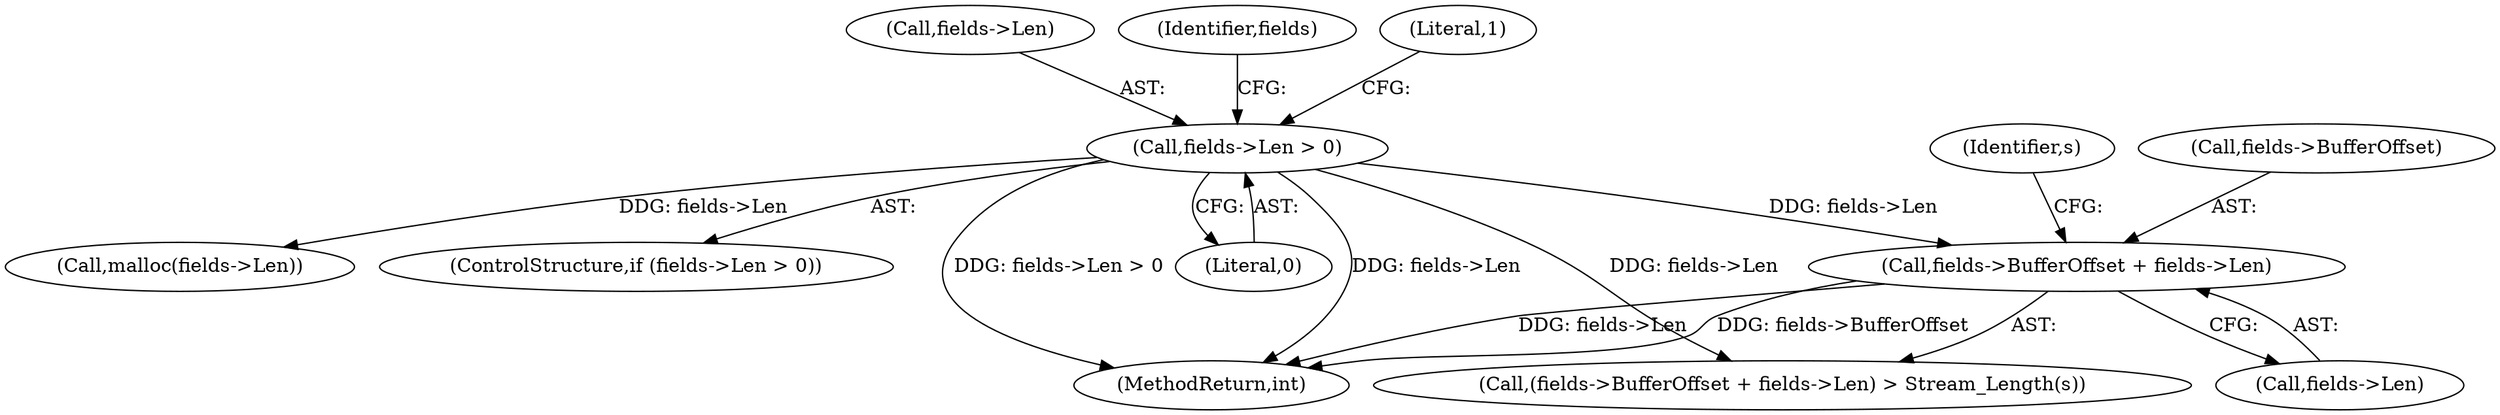 digraph "0_FreeRDP_2ee663f39dc8dac3d9988e847db19b2d7e3ac8c6_4@pointer" {
"1000113" [label="(Call,fields->BufferOffset + fields->Len)"];
"1000105" [label="(Call,fields->Len > 0)"];
"1000109" [label="(Literal,0)"];
"1000113" [label="(Call,fields->BufferOffset + fields->Len)"];
"1000121" [label="(Identifier,s)"];
"1000117" [label="(Call,fields->Len)"];
"1000106" [label="(Call,fields->Len)"];
"1000115" [label="(Identifier,fields)"];
"1000158" [label="(MethodReturn,int)"];
"1000157" [label="(Literal,1)"];
"1000131" [label="(Call,malloc(fields->Len))"];
"1000105" [label="(Call,fields->Len > 0)"];
"1000104" [label="(ControlStructure,if (fields->Len > 0))"];
"1000112" [label="(Call,(fields->BufferOffset + fields->Len) > Stream_Length(s))"];
"1000114" [label="(Call,fields->BufferOffset)"];
"1000113" -> "1000112"  [label="AST: "];
"1000113" -> "1000117"  [label="CFG: "];
"1000114" -> "1000113"  [label="AST: "];
"1000117" -> "1000113"  [label="AST: "];
"1000121" -> "1000113"  [label="CFG: "];
"1000113" -> "1000158"  [label="DDG: fields->Len"];
"1000113" -> "1000158"  [label="DDG: fields->BufferOffset"];
"1000105" -> "1000113"  [label="DDG: fields->Len"];
"1000105" -> "1000104"  [label="AST: "];
"1000105" -> "1000109"  [label="CFG: "];
"1000106" -> "1000105"  [label="AST: "];
"1000109" -> "1000105"  [label="AST: "];
"1000115" -> "1000105"  [label="CFG: "];
"1000157" -> "1000105"  [label="CFG: "];
"1000105" -> "1000158"  [label="DDG: fields->Len > 0"];
"1000105" -> "1000158"  [label="DDG: fields->Len"];
"1000105" -> "1000112"  [label="DDG: fields->Len"];
"1000105" -> "1000131"  [label="DDG: fields->Len"];
}
